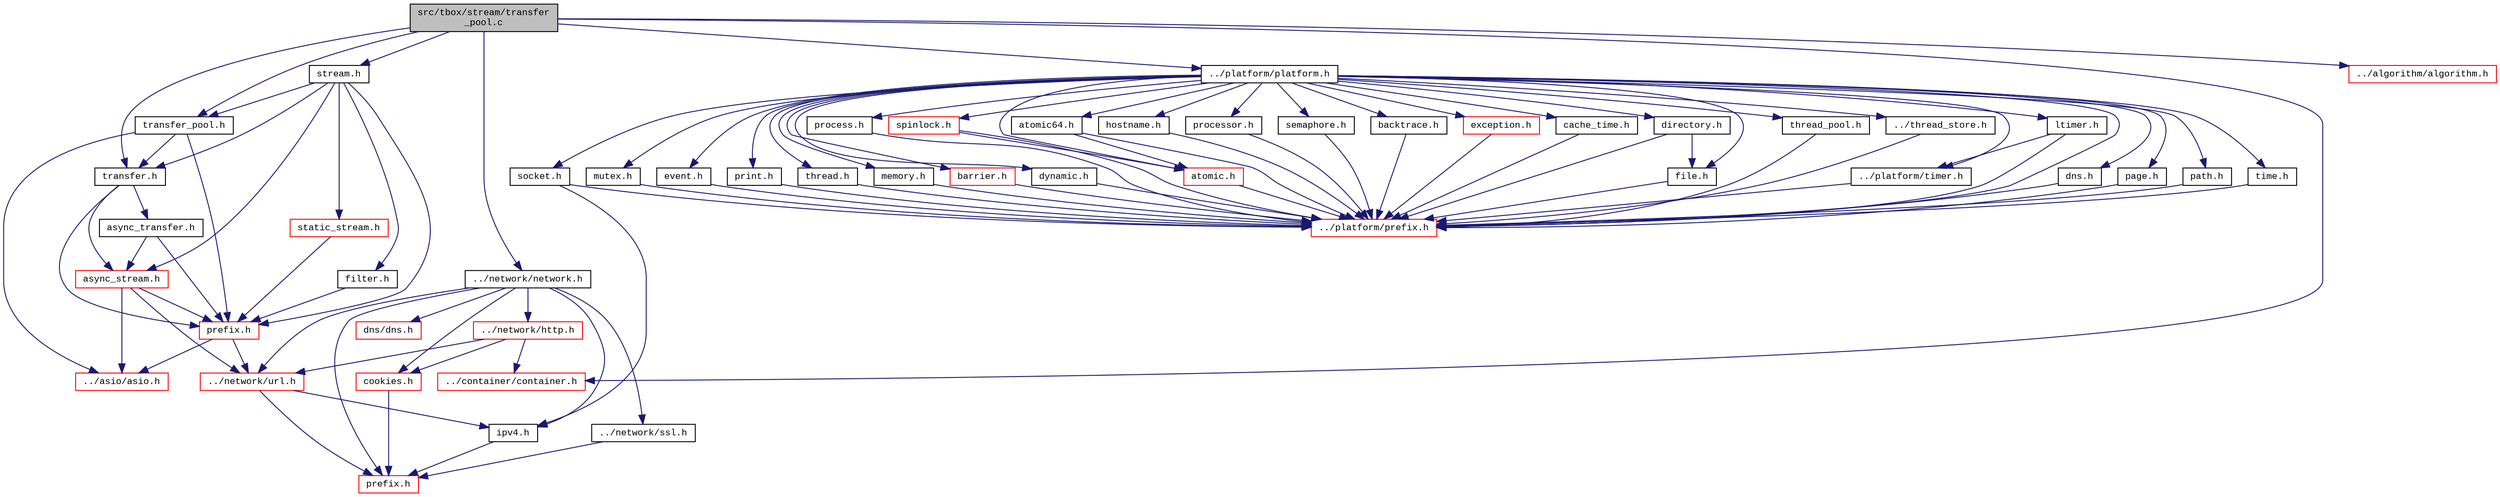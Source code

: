digraph "src/tbox/stream/transfer_pool.c"
{
  edge [fontname="CourierNew",fontsize="10",labelfontname="CourierNew",labelfontsize="10"];
  node [fontname="CourierNew",fontsize="10",shape=record];
  Node1 [label="src/tbox/stream/transfer\l_pool.c",height=0.2,width=0.4,color="black", fillcolor="grey75", style="filled" fontcolor="black"];
  Node1 -> Node2 [color="midnightblue",fontsize="10",style="solid",fontname="CourierNew"];
  Node2 [label="transfer.h",height=0.2,width=0.4,color="black", fillcolor="white", style="filled",URL="$d3/dc8/transfer_8h.html"];
  Node2 -> Node3 [color="midnightblue",fontsize="10",style="solid",fontname="CourierNew"];
  Node3 [label="prefix.h",height=0.2,width=0.4,color="red", fillcolor="white", style="filled",URL="$d2/dd0/stream_2prefix_8h_source.html"];
  Node3 -> Node4 [color="midnightblue",fontsize="10",style="solid",fontname="CourierNew"];
  Node4 [label="../network/url.h",height=0.2,width=0.4,color="red", fillcolor="white", style="filled",URL="$d9/d0e/network_2url_8h_source.html"];
  Node4 -> Node5 [color="midnightblue",fontsize="10",style="solid",fontname="CourierNew"];
  Node5 [label="prefix.h",height=0.2,width=0.4,color="red", fillcolor="white", style="filled",URL="$d2/df3/network_2prefix_8h_source.html"];
  Node4 -> Node6 [color="midnightblue",fontsize="10",style="solid",fontname="CourierNew"];
  Node6 [label="ipv4.h",height=0.2,width=0.4,color="black", fillcolor="white", style="filled",URL="$d7/d19/ipv4_8h.html"];
  Node6 -> Node5 [color="midnightblue",fontsize="10",style="solid",fontname="CourierNew"];
  Node3 -> Node7 [color="midnightblue",fontsize="10",style="solid",fontname="CourierNew"];
  Node7 [label="../asio/asio.h",height=0.2,width=0.4,color="red", fillcolor="white", style="filled",URL="$d4/d68/asio_8h.html"];
  Node2 -> Node8 [color="midnightblue",fontsize="10",style="solid",fontname="CourierNew"];
  Node8 [label="async_stream.h",height=0.2,width=0.4,color="red", fillcolor="white", style="filled",URL="$d0/d4d/async__stream_8h.html"];
  Node8 -> Node3 [color="midnightblue",fontsize="10",style="solid",fontname="CourierNew"];
  Node8 -> Node7 [color="midnightblue",fontsize="10",style="solid",fontname="CourierNew"];
  Node8 -> Node4 [color="midnightblue",fontsize="10",style="solid",fontname="CourierNew"];
  Node2 -> Node9 [color="midnightblue",fontsize="10",style="solid",fontname="CourierNew"];
  Node9 [label="async_transfer.h",height=0.2,width=0.4,color="black", fillcolor="white", style="filled",URL="$dc/d6d/async__transfer_8h.html"];
  Node9 -> Node3 [color="midnightblue",fontsize="10",style="solid",fontname="CourierNew"];
  Node9 -> Node8 [color="midnightblue",fontsize="10",style="solid",fontname="CourierNew"];
  Node1 -> Node10 [color="midnightblue",fontsize="10",style="solid",fontname="CourierNew"];
  Node10 [label="transfer_pool.h",height=0.2,width=0.4,color="black", fillcolor="white", style="filled",URL="$d0/dc6/transfer__pool_8h.html"];
  Node10 -> Node3 [color="midnightblue",fontsize="10",style="solid",fontname="CourierNew"];
  Node10 -> Node2 [color="midnightblue",fontsize="10",style="solid",fontname="CourierNew"];
  Node10 -> Node7 [color="midnightblue",fontsize="10",style="solid",fontname="CourierNew"];
  Node1 -> Node11 [color="midnightblue",fontsize="10",style="solid",fontname="CourierNew"];
  Node11 [label="stream.h",height=0.2,width=0.4,color="black", fillcolor="white", style="filled",URL="$d8/d95/stream_8h.html"];
  Node11 -> Node3 [color="midnightblue",fontsize="10",style="solid",fontname="CourierNew"];
  Node11 -> Node8 [color="midnightblue",fontsize="10",style="solid",fontname="CourierNew"];
  Node11 -> Node12 [color="midnightblue",fontsize="10",style="solid",fontname="CourierNew"];
  Node12 [label="static_stream.h",height=0.2,width=0.4,color="red", fillcolor="white", style="filled",URL="$d4/deb/static__stream_8h.html"];
  Node12 -> Node3 [color="midnightblue",fontsize="10",style="solid",fontname="CourierNew"];
  Node11 -> Node2 [color="midnightblue",fontsize="10",style="solid",fontname="CourierNew"];
  Node11 -> Node10 [color="midnightblue",fontsize="10",style="solid",fontname="CourierNew"];
  Node11 -> Node13 [color="midnightblue",fontsize="10",style="solid",fontname="CourierNew"];
  Node13 [label="filter.h",height=0.2,width=0.4,color="black", fillcolor="white", style="filled",URL="$dd/de7/filter_8h.html"];
  Node13 -> Node3 [color="midnightblue",fontsize="10",style="solid",fontname="CourierNew"];
  Node1 -> Node14 [color="midnightblue",fontsize="10",style="solid",fontname="CourierNew"];
  Node14 [label="../network/network.h",height=0.2,width=0.4,color="black", fillcolor="white", style="filled",URL="$d9/d94/network_8h.html"];
  Node14 -> Node5 [color="midnightblue",fontsize="10",style="solid",fontname="CourierNew"];
  Node14 -> Node15 [color="midnightblue",fontsize="10",style="solid",fontname="CourierNew"];
  Node15 [label="../network/ssl.h",height=0.2,width=0.4,color="black", fillcolor="white", style="filled",URL="$d7/d29/network_2ssl_8h_source.html"];
  Node15 -> Node5 [color="midnightblue",fontsize="10",style="solid",fontname="CourierNew"];
  Node14 -> Node4 [color="midnightblue",fontsize="10",style="solid",fontname="CourierNew"];
  Node14 -> Node6 [color="midnightblue",fontsize="10",style="solid",fontname="CourierNew"];
  Node14 -> Node16 [color="midnightblue",fontsize="10",style="solid",fontname="CourierNew"];
  Node16 [label="../network/http.h",height=0.2,width=0.4,color="red", fillcolor="white", style="filled",URL="$d0/ded/network_2http_8h_source.html"];
  Node16 -> Node17 [color="midnightblue",fontsize="10",style="solid",fontname="CourierNew"];
  Node17 [label="cookies.h",height=0.2,width=0.4,color="red", fillcolor="white", style="filled",URL="$da/dea/cookies_8h.html"];
  Node17 -> Node5 [color="midnightblue",fontsize="10",style="solid",fontname="CourierNew"];
  Node16 -> Node4 [color="midnightblue",fontsize="10",style="solid",fontname="CourierNew"];
  Node16 -> Node18 [color="midnightblue",fontsize="10",style="solid",fontname="CourierNew"];
  Node18 [label="../container/container.h",height=0.2,width=0.4,color="red", fillcolor="white", style="filled",URL="$d4/ddd/container_8h.html"];
  Node14 -> Node17 [color="midnightblue",fontsize="10",style="solid",fontname="CourierNew"];
  Node14 -> Node19 [color="midnightblue",fontsize="10",style="solid",fontname="CourierNew"];
  Node19 [label="dns/dns.h",height=0.2,width=0.4,color="red", fillcolor="white", style="filled",URL="$d6/d59/network_2dns_2dns_8h_source.html"];
  Node1 -> Node20 [color="midnightblue",fontsize="10",style="solid",fontname="CourierNew"];
  Node20 [label="../platform/platform.h",height=0.2,width=0.4,color="black", fillcolor="white", style="filled",URL="$de/d03/platform_8h.html"];
  Node20 -> Node21 [color="midnightblue",fontsize="10",style="solid",fontname="CourierNew"];
  Node21 [label="../platform/prefix.h",height=0.2,width=0.4,color="red", fillcolor="white", style="filled",URL="$db/dfa/platform_2prefix_8h_source.html"];
  Node20 -> Node22 [color="midnightblue",fontsize="10",style="solid",fontname="CourierNew"];
  Node22 [label="dns.h",height=0.2,width=0.4,color="black", fillcolor="white", style="filled",URL="$d9/d31/platform_2dns_8h_source.html"];
  Node22 -> Node21 [color="midnightblue",fontsize="10",style="solid",fontname="CourierNew"];
  Node20 -> Node23 [color="midnightblue",fontsize="10",style="solid",fontname="CourierNew"];
  Node23 [label="page.h",height=0.2,width=0.4,color="black", fillcolor="white", style="filled",URL="$de/dad/page_8h.html"];
  Node23 -> Node21 [color="midnightblue",fontsize="10",style="solid",fontname="CourierNew"];
  Node20 -> Node24 [color="midnightblue",fontsize="10",style="solid",fontname="CourierNew"];
  Node24 [label="path.h",height=0.2,width=0.4,color="black", fillcolor="white", style="filled",URL="$d7/dd4/path_8h_source.html"];
  Node24 -> Node21 [color="midnightblue",fontsize="10",style="solid",fontname="CourierNew"];
  Node20 -> Node25 [color="midnightblue",fontsize="10",style="solid",fontname="CourierNew"];
  Node25 [label="file.h",height=0.2,width=0.4,color="black", fillcolor="white", style="filled",URL="$d2/d4d/file_8h.html"];
  Node25 -> Node21 [color="midnightblue",fontsize="10",style="solid",fontname="CourierNew"];
  Node20 -> Node26 [color="midnightblue",fontsize="10",style="solid",fontname="CourierNew"];
  Node26 [label="time.h",height=0.2,width=0.4,color="black", fillcolor="white", style="filled",URL="$db/d97/platform_2time_8h_source.html"];
  Node26 -> Node21 [color="midnightblue",fontsize="10",style="solid",fontname="CourierNew"];
  Node20 -> Node27 [color="midnightblue",fontsize="10",style="solid",fontname="CourierNew"];
  Node27 [label="mutex.h",height=0.2,width=0.4,color="black", fillcolor="white", style="filled",URL="$d0/df8/mutex_8h.html"];
  Node27 -> Node21 [color="midnightblue",fontsize="10",style="solid",fontname="CourierNew"];
  Node20 -> Node28 [color="midnightblue",fontsize="10",style="solid",fontname="CourierNew"];
  Node28 [label="event.h",height=0.2,width=0.4,color="black", fillcolor="white", style="filled",URL="$dd/d20/event_8h.html"];
  Node28 -> Node21 [color="midnightblue",fontsize="10",style="solid",fontname="CourierNew"];
  Node20 -> Node29 [color="midnightblue",fontsize="10",style="solid",fontname="CourierNew"];
  Node29 [label="../platform/timer.h",height=0.2,width=0.4,color="black", fillcolor="white", style="filled",URL="$d5/dd0/timer_8h.html"];
  Node29 -> Node21 [color="midnightblue",fontsize="10",style="solid",fontname="CourierNew"];
  Node20 -> Node30 [color="midnightblue",fontsize="10",style="solid",fontname="CourierNew"];
  Node30 [label="print.h",height=0.2,width=0.4,color="black", fillcolor="white", style="filled",URL="$d5/d77/print_8h.html"];
  Node30 -> Node21 [color="midnightblue",fontsize="10",style="solid",fontname="CourierNew"];
  Node20 -> Node31 [color="midnightblue",fontsize="10",style="solid",fontname="CourierNew"];
  Node31 [label="ltimer.h",height=0.2,width=0.4,color="black", fillcolor="white", style="filled",URL="$d5/d7d/ltimer_8h.html"];
  Node31 -> Node21 [color="midnightblue",fontsize="10",style="solid",fontname="CourierNew"];
  Node31 -> Node29 [color="midnightblue",fontsize="10",style="solid",fontname="CourierNew"];
  Node20 -> Node32 [color="midnightblue",fontsize="10",style="solid",fontname="CourierNew"];
  Node32 [label="socket.h",height=0.2,width=0.4,color="black", fillcolor="white", style="filled",URL="$da/ddd/socket_8h.html"];
  Node32 -> Node21 [color="midnightblue",fontsize="10",style="solid",fontname="CourierNew"];
  Node32 -> Node6 [color="midnightblue",fontsize="10",style="solid",fontname="CourierNew"];
  Node20 -> Node33 [color="midnightblue",fontsize="10",style="solid",fontname="CourierNew"];
  Node33 [label="thread.h",height=0.2,width=0.4,color="black", fillcolor="white", style="filled",URL="$db/dd5/thread_8h.html"];
  Node33 -> Node21 [color="midnightblue",fontsize="10",style="solid",fontname="CourierNew"];
  Node20 -> Node34 [color="midnightblue",fontsize="10",style="solid",fontname="CourierNew"];
  Node34 [label="atomic.h",height=0.2,width=0.4,color="red", fillcolor="white", style="filled",URL="$dd/d02/atomic_8h_source.html"];
  Node34 -> Node21 [color="midnightblue",fontsize="10",style="solid",fontname="CourierNew"];
  Node20 -> Node35 [color="midnightblue",fontsize="10",style="solid",fontname="CourierNew"];
  Node35 [label="memory.h",height=0.2,width=0.4,color="black", fillcolor="white", style="filled",URL="$d0/db0/platform_2memory_8h_source.html"];
  Node35 -> Node21 [color="midnightblue",fontsize="10",style="solid",fontname="CourierNew"];
  Node20 -> Node36 [color="midnightblue",fontsize="10",style="solid",fontname="CourierNew"];
  Node36 [label="barrier.h",height=0.2,width=0.4,color="red", fillcolor="white", style="filled",URL="$df/d9a/barrier_8h_source.html"];
  Node36 -> Node21 [color="midnightblue",fontsize="10",style="solid",fontname="CourierNew"];
  Node20 -> Node37 [color="midnightblue",fontsize="10",style="solid",fontname="CourierNew"];
  Node37 [label="dynamic.h",height=0.2,width=0.4,color="black", fillcolor="white", style="filled",URL="$df/dd3/dynamic_8h_source.html"];
  Node37 -> Node21 [color="midnightblue",fontsize="10",style="solid",fontname="CourierNew"];
  Node20 -> Node38 [color="midnightblue",fontsize="10",style="solid",fontname="CourierNew"];
  Node38 [label="process.h",height=0.2,width=0.4,color="black", fillcolor="white", style="filled",URL="$da/d42/process_8h.html"];
  Node38 -> Node21 [color="midnightblue",fontsize="10",style="solid",fontname="CourierNew"];
  Node20 -> Node39 [color="midnightblue",fontsize="10",style="solid",fontname="CourierNew"];
  Node39 [label="spinlock.h",height=0.2,width=0.4,color="red", fillcolor="white", style="filled",URL="$df/d63/spinlock_8h.html"];
  Node39 -> Node21 [color="midnightblue",fontsize="10",style="solid",fontname="CourierNew"];
  Node39 -> Node34 [color="midnightblue",fontsize="10",style="solid",fontname="CourierNew"];
  Node20 -> Node40 [color="midnightblue",fontsize="10",style="solid",fontname="CourierNew"];
  Node40 [label="atomic64.h",height=0.2,width=0.4,color="black", fillcolor="white", style="filled",URL="$df/dd4/atomic64_8h_source.html"];
  Node40 -> Node21 [color="midnightblue",fontsize="10",style="solid",fontname="CourierNew"];
  Node40 -> Node34 [color="midnightblue",fontsize="10",style="solid",fontname="CourierNew"];
  Node20 -> Node41 [color="midnightblue",fontsize="10",style="solid",fontname="CourierNew"];
  Node41 [label="hostname.h",height=0.2,width=0.4,color="black", fillcolor="white", style="filled",URL="$d4/de1/hostname_8h.html"];
  Node41 -> Node21 [color="midnightblue",fontsize="10",style="solid",fontname="CourierNew"];
  Node20 -> Node42 [color="midnightblue",fontsize="10",style="solid",fontname="CourierNew"];
  Node42 [label="processor.h",height=0.2,width=0.4,color="black", fillcolor="white", style="filled",URL="$d9/d99/processor_8h.html"];
  Node42 -> Node21 [color="midnightblue",fontsize="10",style="solid",fontname="CourierNew"];
  Node20 -> Node43 [color="midnightblue",fontsize="10",style="solid",fontname="CourierNew"];
  Node43 [label="semaphore.h",height=0.2,width=0.4,color="black", fillcolor="white", style="filled",URL="$d6/dc6/semaphore_8h.html"];
  Node43 -> Node21 [color="midnightblue",fontsize="10",style="solid",fontname="CourierNew"];
  Node20 -> Node44 [color="midnightblue",fontsize="10",style="solid",fontname="CourierNew"];
  Node44 [label="backtrace.h",height=0.2,width=0.4,color="black", fillcolor="white", style="filled",URL="$d3/dda/backtrace_8h.html"];
  Node44 -> Node21 [color="midnightblue",fontsize="10",style="solid",fontname="CourierNew"];
  Node20 -> Node45 [color="midnightblue",fontsize="10",style="solid",fontname="CourierNew"];
  Node45 [label="directory.h",height=0.2,width=0.4,color="black", fillcolor="white", style="filled",URL="$d9/d0f/directory_8h.html"];
  Node45 -> Node21 [color="midnightblue",fontsize="10",style="solid",fontname="CourierNew"];
  Node45 -> Node25 [color="midnightblue",fontsize="10",style="solid",fontname="CourierNew"];
  Node20 -> Node46 [color="midnightblue",fontsize="10",style="solid",fontname="CourierNew"];
  Node46 [label="exception.h",height=0.2,width=0.4,color="red", fillcolor="white", style="filled",URL="$dd/d2d/exception_8h_source.html"];
  Node46 -> Node21 [color="midnightblue",fontsize="10",style="solid",fontname="CourierNew"];
  Node20 -> Node47 [color="midnightblue",fontsize="10",style="solid",fontname="CourierNew"];
  Node47 [label="cache_time.h",height=0.2,width=0.4,color="black", fillcolor="white", style="filled",URL="$d4/d37/cache__time_8h.html"];
  Node47 -> Node21 [color="midnightblue",fontsize="10",style="solid",fontname="CourierNew"];
  Node20 -> Node48 [color="midnightblue",fontsize="10",style="solid",fontname="CourierNew"];
  Node48 [label="thread_pool.h",height=0.2,width=0.4,color="black", fillcolor="white", style="filled",URL="$d3/dec/thread__pool_8h.html"];
  Node48 -> Node21 [color="midnightblue",fontsize="10",style="solid",fontname="CourierNew"];
  Node20 -> Node49 [color="midnightblue",fontsize="10",style="solid",fontname="CourierNew"];
  Node49 [label="../thread_store.h",height=0.2,width=0.4,color="black", fillcolor="white", style="filled",URL="$d8/d4a/thread__store_8h.html"];
  Node49 -> Node21 [color="midnightblue",fontsize="10",style="solid",fontname="CourierNew"];
  Node1 -> Node18 [color="midnightblue",fontsize="10",style="solid",fontname="CourierNew"];
  Node1 -> Node50 [color="midnightblue",fontsize="10",style="solid",fontname="CourierNew"];
  Node50 [label="../algorithm/algorithm.h",height=0.2,width=0.4,color="red", fillcolor="white", style="filled",URL="$df/dd9/algorithm_8h.html"];
}
